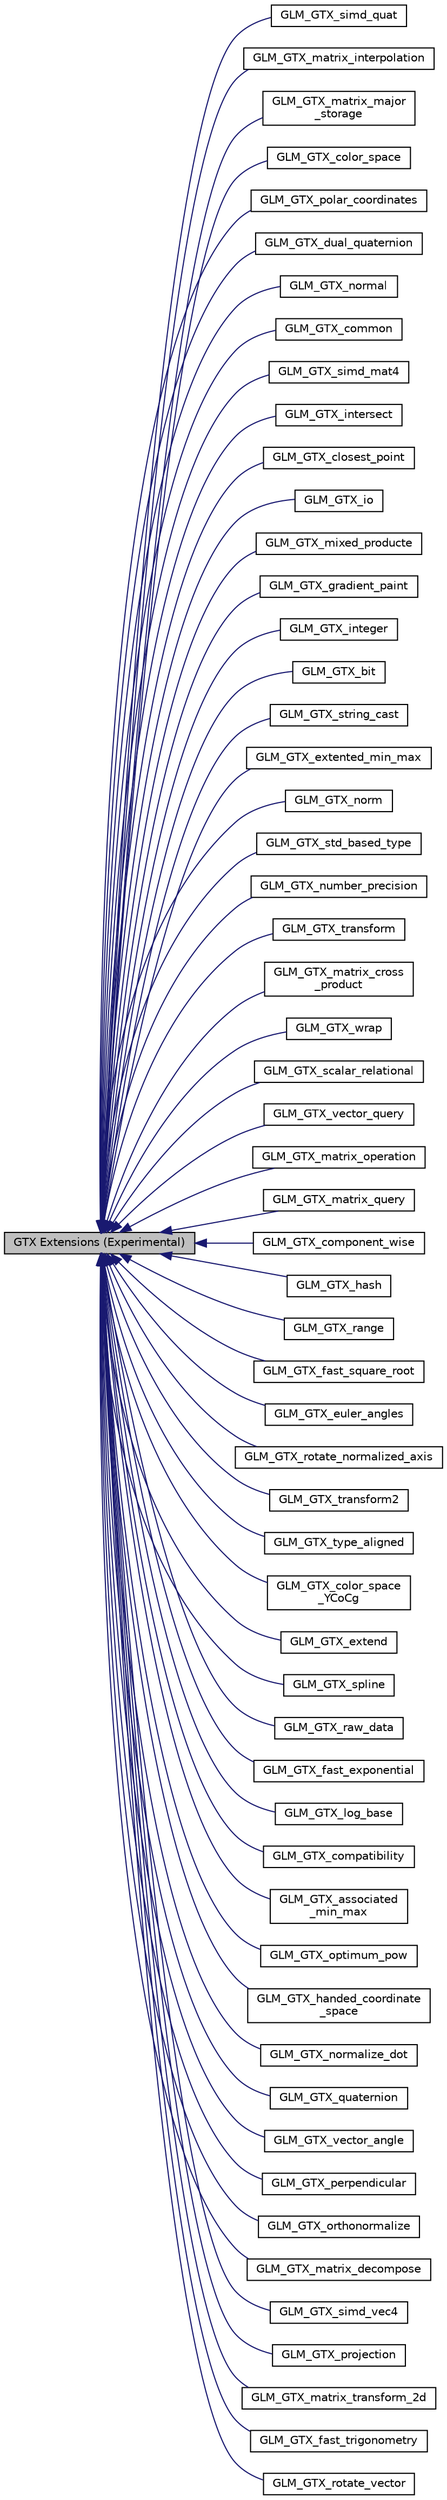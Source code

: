 digraph "GTX Extensions (Experimental)"
{
  edge [fontname="Helvetica",fontsize="10",labelfontname="Helvetica",labelfontsize="10"];
  node [fontname="Helvetica",fontsize="10",shape=record];
  rankdir=LR;
  Node47 [label="GLM_GTX_simd_quat",height=0.2,width=0.4,color="black", fillcolor="white", style="filled",URL="$group__gtx__simd__quat.html",tooltip="SIMD implementation of quat type. "];
  Node25 [label="GLM_GTX_matrix_interpolation",height=0.2,width=0.4,color="black", fillcolor="white", style="filled",URL="$group__gtx__matrix__interpolation.html",tooltip="Allows to directly interpolate two exiciting matrices. "];
  Node26 [label="GLM_GTX_matrix_major\l_storage",height=0.2,width=0.4,color="black", fillcolor="white", style="filled",URL="$group__gtx__matrix__major__storage.html",tooltip="Build matrices with specific matrix order, row or column. "];
  Node4 [label="GLM_GTX_color_space",height=0.2,width=0.4,color="black", fillcolor="white", style="filled",URL="$group__gtx__color__space.html",tooltip="Related to RGB to HSV conversions and operations. "];
  Node38 [label="GLM_GTX_polar_coordinates",height=0.2,width=0.4,color="black", fillcolor="white", style="filled",URL="$group__gtx__polar__coordinates.html",tooltip="Conversion from Euclidean space to polar space and revert. "];
  Node0 [label="GTX Extensions (Experimental)",height=0.2,width=0.4,color="black", fillcolor="grey75", style="filled" fontcolor="black"];
  Node9 [label="GLM_GTX_dual_quaternion",height=0.2,width=0.4,color="black", fillcolor="white", style="filled",URL="$group__gtx__dual__quaternion.html",tooltip="Defines a templated dual-quaternion type and several dual-quaternion operations. "];
  Node32 [label="GLM_GTX_normal",height=0.2,width=0.4,color="black", fillcolor="white", style="filled",URL="$group__gtx__normal.html",tooltip="Compute the normal of a triangle. "];
  Node6 [label="GLM_GTX_common",height=0.2,width=0.4,color="black", fillcolor="white", style="filled",URL="$group__gtx__common.html",tooltip="Provide functions to increase the compatibility with Cg and HLSL languages. "];
  Node46 [label="GLM_GTX_simd_mat4",height=0.2,width=0.4,color="black", fillcolor="white", style="filled",URL="$group__gtx__simd__mat4.html",tooltip="SIMD implementation of mat4 type. "];
  Node20 [label="GLM_GTX_intersect",height=0.2,width=0.4,color="black", fillcolor="white", style="filled",URL="$group__gtx__intersect.html",tooltip="Add intersection functions. "];
  Node3 [label="GLM_GTX_closest_point",height=0.2,width=0.4,color="black", fillcolor="white", style="filled",URL="$group__gtx__closest__point.html",tooltip="Find the point on a straight line which is the closet of a point. "];
  Node21 [label="GLM_GTX_io",height=0.2,width=0.4,color="black", fillcolor="white", style="filled",URL="$group__gtx__io.html",tooltip="std::[w]ostream support for glm types "];
  Node30 [label="GLM_GTX_mixed_producte",height=0.2,width=0.4,color="black", fillcolor="white", style="filled",URL="$group__gtx__mixed__product.html",tooltip="Mixed product of 3 vectors. "];
  Node16 [label="GLM_GTX_gradient_paint",height=0.2,width=0.4,color="black", fillcolor="white", style="filled",URL="$group__gtx__gradient__paint.html",tooltip="Functions that return the color of procedural gradient for specific coordinates. &lt;glm/gtx/gradient_pa..."];
  Node19 [label="GLM_GTX_integer",height=0.2,width=0.4,color="black", fillcolor="white", style="filled",URL="$group__gtx__integer.html",tooltip="Add support for integer for core functions. "];
  Node2 [label="GLM_GTX_bit",height=0.2,width=0.4,color="black", fillcolor="white", style="filled",URL="$group__gtx__bit.html",tooltip="Allow to perform bit operations on integer values. "];
  Node51 [label="GLM_GTX_string_cast",height=0.2,width=0.4,color="black", fillcolor="white", style="filled",URL="$group__gtx__string__cast.html",tooltip="Setup strings for GLM type values. "];
  Node12 [label="GLM_GTX_extented_min_max",height=0.2,width=0.4,color="black", fillcolor="white", style="filled",URL="$group__gtx__extented__min__max.html"];
  Node31 [label="GLM_GTX_norm",height=0.2,width=0.4,color="black", fillcolor="white", style="filled",URL="$group__gtx__norm.html",tooltip="Various ways to compute vector norms. "];
  Node50 [label="GLM_GTX_std_based_type",height=0.2,width=0.4,color="black", fillcolor="white", style="filled",URL="$group__gtx__std__based__type.html",tooltip="Adds vector types based on STL value types. &lt;glm/gtx/std_based_type.hpp&gt; need to be included to use t..."];
  Node34 [label="GLM_GTX_number_precision",height=0.2,width=0.4,color="black", fillcolor="white", style="filled",URL="$group__gtx__number__precision.html",tooltip="Defined size types. "];
  Node52 [label="GLM_GTX_transform",height=0.2,width=0.4,color="black", fillcolor="white", style="filled",URL="$group__gtx__transform.html",tooltip="Add transformation matrices. "];
  Node23 [label="GLM_GTX_matrix_cross\l_product",height=0.2,width=0.4,color="black", fillcolor="white", style="filled",URL="$group__gtx__matrix__cross__product.html",tooltip="Build cross product matrices. "];
  Node57 [label="GLM_GTX_wrap",height=0.2,width=0.4,color="black", fillcolor="white", style="filled",URL="$group__gtx__wrap.html",tooltip="Wrapping mode of texture coordinates. "];
  Node45 [label="GLM_GTX_scalar_relational",height=0.2,width=0.4,color="black", fillcolor="white", style="filled",URL="$group__gtx__scalar__relational.html",tooltip="Extend a position from a source to a position at a defined length. "];
  Node56 [label="GLM_GTX_vector_query",height=0.2,width=0.4,color="black", fillcolor="white", style="filled",URL="$group__gtx__vector__query.html",tooltip="Query informations of vector types. "];
  Node27 [label="GLM_GTX_matrix_operation",height=0.2,width=0.4,color="black", fillcolor="white", style="filled",URL="$group__gtx__matrix__operation.html",tooltip="Build diagonal matrices from vectors. "];
  Node28 [label="GLM_GTX_matrix_query",height=0.2,width=0.4,color="black", fillcolor="white", style="filled",URL="$group__gtx__matrix__query.html",tooltip="Query to evaluate matrix properties. "];
  Node8 [label="GLM_GTX_component_wise",height=0.2,width=0.4,color="black", fillcolor="white", style="filled",URL="$group__gtx__component__wise.html",tooltip="Operations between components of a type. "];
  Node18 [label="GLM_GTX_hash",height=0.2,width=0.4,color="black", fillcolor="white", style="filled",URL="$group__gtx__hash.html",tooltip="Add std::hash support for glm types. "];
  Node41 [label="GLM_GTX_range",height=0.2,width=0.4,color="black", fillcolor="white", style="filled",URL="$group__gtx__range.html",tooltip="Defines begin and end for vectors and matrices. Useful for range-based for loop. The range is defined..."];
  Node14 [label="GLM_GTX_fast_square_root",height=0.2,width=0.4,color="black", fillcolor="white", style="filled",URL="$group__gtx__fast__square__root.html",tooltip="Fast but less accurate implementations of square root based functions. "];
  Node10 [label="GLM_GTX_euler_angles",height=0.2,width=0.4,color="black", fillcolor="white", style="filled",URL="$group__gtx__euler__angles.html",tooltip="Build matrices from Euler angles. "];
  Node43 [label="GLM_GTX_rotate_normalized_axis",height=0.2,width=0.4,color="black", fillcolor="white", style="filled",URL="$group__gtx__rotate__normalized__axis.html",tooltip="Quaternions and matrices rotations around normalized axis. "];
  Node53 [label="GLM_GTX_transform2",height=0.2,width=0.4,color="black", fillcolor="white", style="filled",URL="$group__gtx__transform2.html",tooltip="Add extra transformation matrices. "];
  Node54 [label="GLM_GTX_type_aligned",height=0.2,width=0.4,color="black", fillcolor="white", style="filled",URL="$group__gtx__type__aligned.html",tooltip="Defines aligned types. "];
  Node5 [label="GLM_GTX_color_space\l_YCoCg",height=0.2,width=0.4,color="black", fillcolor="white", style="filled",URL="$group__gtx__color__space___y_co_cg.html",tooltip="RGB to YCoCg conversions and operations. "];
  Node11 [label="GLM_GTX_extend",height=0.2,width=0.4,color="black", fillcolor="white", style="filled",URL="$group__gtx__extend.html",tooltip="Extend a position from a source to a position at a defined length. "];
  Node49 [label="GLM_GTX_spline",height=0.2,width=0.4,color="black", fillcolor="white", style="filled",URL="$group__gtx__spline.html",tooltip="Spline functions. "];
  Node42 [label="GLM_GTX_raw_data",height=0.2,width=0.4,color="black", fillcolor="white", style="filled",URL="$group__gtx__raw__data.html",tooltip="Projection of a vector to other one. "];
  Node13 [label="GLM_GTX_fast_exponential",height=0.2,width=0.4,color="black", fillcolor="white", style="filled",URL="$group__gtx__fast__exponential.html",tooltip="Fast but less accurate implementations of exponential based functions. "];
  Node22 [label="GLM_GTX_log_base",height=0.2,width=0.4,color="black", fillcolor="white", style="filled",URL="$group__gtx__log__base.html",tooltip="Logarithm for any base. base can be a vector or a scalar. "];
  Node7 [label="GLM_GTX_compatibility",height=0.2,width=0.4,color="black", fillcolor="white", style="filled",URL="$group__gtx__compatibility.html",tooltip="Provide functions to increase the compatibility with Cg and HLSL languages. "];
  Node1 [label="GLM_GTX_associated\l_min_max",height=0.2,width=0.4,color="black", fillcolor="white", style="filled",URL="$group__gtx__associated__min__max.html",tooltip="Min and max functions that return associated values not the compared onces. &lt;glm/gtx/associated_min_m..."];
  Node35 [label="GLM_GTX_optimum_pow",height=0.2,width=0.4,color="black", fillcolor="white", style="filled",URL="$group__gtx__optimum__pow.html",tooltip="Integer exponentiation of power functions. "];
  Node17 [label="GLM_GTX_handed_coordinate\l_space",height=0.2,width=0.4,color="black", fillcolor="white", style="filled",URL="$group__gtx__handed__coordinate__space.html",tooltip="To know if a set of three basis vectors defines a right or left-handed coordinate system..."];
  Node33 [label="GLM_GTX_normalize_dot",height=0.2,width=0.4,color="black", fillcolor="white", style="filled",URL="$group__gtx__normalize__dot.html",tooltip="Dot product of vectors that need to be normalize with a single square root. "];
  Node40 [label="GLM_GTX_quaternion",height=0.2,width=0.4,color="black", fillcolor="white", style="filled",URL="$group__gtx__quaternion.html",tooltip="Extented quaternion types and functions. "];
  Node55 [label="GLM_GTX_vector_angle",height=0.2,width=0.4,color="black", fillcolor="white", style="filled",URL="$group__gtx__vector__angle.html",tooltip="Compute angle between vectors. "];
  Node37 [label="GLM_GTX_perpendicular",height=0.2,width=0.4,color="black", fillcolor="white", style="filled",URL="$group__gtx__perpendicular.html",tooltip="Perpendicular of a vector from other one. "];
  Node36 [label="GLM_GTX_orthonormalize",height=0.2,width=0.4,color="black", fillcolor="white", style="filled",URL="$group__gtx__orthonormalize.html",tooltip="Orthonormalize matrices. "];
  Node24 [label="GLM_GTX_matrix_decompose",height=0.2,width=0.4,color="black", fillcolor="white", style="filled",URL="$group__gtx__matrix__decompose.html",tooltip="Decomposes a model matrix to translations, rotation and scale components. "];
  Node48 [label="GLM_GTX_simd_vec4",height=0.2,width=0.4,color="black", fillcolor="white", style="filled",URL="$group__gtx__simd__vec4.html",tooltip="SIMD implementation of vec4 type. "];
  Node39 [label="GLM_GTX_projection",height=0.2,width=0.4,color="black", fillcolor="white", style="filled",URL="$group__gtx__projection.html",tooltip="Projection of a vector to other one. "];
  Node29 [label="GLM_GTX_matrix_transform_2d",height=0.2,width=0.4,color="black", fillcolor="white", style="filled",URL="$group__gtx__matrix__transform__2d.html",tooltip="Defines functions that generate common 2d transformation matrices. "];
  Node15 [label="GLM_GTX_fast_trigonometry",height=0.2,width=0.4,color="black", fillcolor="white", style="filled",URL="$group__gtx__fast__trigonometry.html",tooltip="Fast but less accurate implementations of trigonometric functions. "];
  Node44 [label="GLM_GTX_rotate_vector",height=0.2,width=0.4,color="black", fillcolor="white", style="filled",URL="$group__gtx__rotate__vector.html",tooltip="Function to directly rotate a vector. "];
  Node0->Node1 [shape=plaintext, color="midnightblue", dir="back", style="solid"];
  Node0->Node2 [shape=plaintext, color="midnightblue", dir="back", style="solid"];
  Node0->Node3 [shape=plaintext, color="midnightblue", dir="back", style="solid"];
  Node0->Node4 [shape=plaintext, color="midnightblue", dir="back", style="solid"];
  Node0->Node5 [shape=plaintext, color="midnightblue", dir="back", style="solid"];
  Node0->Node6 [shape=plaintext, color="midnightblue", dir="back", style="solid"];
  Node0->Node7 [shape=plaintext, color="midnightblue", dir="back", style="solid"];
  Node0->Node8 [shape=plaintext, color="midnightblue", dir="back", style="solid"];
  Node0->Node9 [shape=plaintext, color="midnightblue", dir="back", style="solid"];
  Node0->Node10 [shape=plaintext, color="midnightblue", dir="back", style="solid"];
  Node0->Node11 [shape=plaintext, color="midnightblue", dir="back", style="solid"];
  Node0->Node12 [shape=plaintext, color="midnightblue", dir="back", style="solid"];
  Node0->Node13 [shape=plaintext, color="midnightblue", dir="back", style="solid"];
  Node0->Node14 [shape=plaintext, color="midnightblue", dir="back", style="solid"];
  Node0->Node15 [shape=plaintext, color="midnightblue", dir="back", style="solid"];
  Node0->Node16 [shape=plaintext, color="midnightblue", dir="back", style="solid"];
  Node0->Node17 [shape=plaintext, color="midnightblue", dir="back", style="solid"];
  Node0->Node18 [shape=plaintext, color="midnightblue", dir="back", style="solid"];
  Node0->Node19 [shape=plaintext, color="midnightblue", dir="back", style="solid"];
  Node0->Node20 [shape=plaintext, color="midnightblue", dir="back", style="solid"];
  Node0->Node21 [shape=plaintext, color="midnightblue", dir="back", style="solid"];
  Node0->Node22 [shape=plaintext, color="midnightblue", dir="back", style="solid"];
  Node0->Node23 [shape=plaintext, color="midnightblue", dir="back", style="solid"];
  Node0->Node24 [shape=plaintext, color="midnightblue", dir="back", style="solid"];
  Node0->Node25 [shape=plaintext, color="midnightblue", dir="back", style="solid"];
  Node0->Node26 [shape=plaintext, color="midnightblue", dir="back", style="solid"];
  Node0->Node27 [shape=plaintext, color="midnightblue", dir="back", style="solid"];
  Node0->Node28 [shape=plaintext, color="midnightblue", dir="back", style="solid"];
  Node0->Node29 [shape=plaintext, color="midnightblue", dir="back", style="solid"];
  Node0->Node30 [shape=plaintext, color="midnightblue", dir="back", style="solid"];
  Node0->Node31 [shape=plaintext, color="midnightblue", dir="back", style="solid"];
  Node0->Node32 [shape=plaintext, color="midnightblue", dir="back", style="solid"];
  Node0->Node33 [shape=plaintext, color="midnightblue", dir="back", style="solid"];
  Node0->Node34 [shape=plaintext, color="midnightblue", dir="back", style="solid"];
  Node0->Node35 [shape=plaintext, color="midnightblue", dir="back", style="solid"];
  Node0->Node36 [shape=plaintext, color="midnightblue", dir="back", style="solid"];
  Node0->Node37 [shape=plaintext, color="midnightblue", dir="back", style="solid"];
  Node0->Node38 [shape=plaintext, color="midnightblue", dir="back", style="solid"];
  Node0->Node39 [shape=plaintext, color="midnightblue", dir="back", style="solid"];
  Node0->Node40 [shape=plaintext, color="midnightblue", dir="back", style="solid"];
  Node0->Node41 [shape=plaintext, color="midnightblue", dir="back", style="solid"];
  Node0->Node42 [shape=plaintext, color="midnightblue", dir="back", style="solid"];
  Node0->Node43 [shape=plaintext, color="midnightblue", dir="back", style="solid"];
  Node0->Node44 [shape=plaintext, color="midnightblue", dir="back", style="solid"];
  Node0->Node45 [shape=plaintext, color="midnightblue", dir="back", style="solid"];
  Node0->Node46 [shape=plaintext, color="midnightblue", dir="back", style="solid"];
  Node0->Node47 [shape=plaintext, color="midnightblue", dir="back", style="solid"];
  Node0->Node48 [shape=plaintext, color="midnightblue", dir="back", style="solid"];
  Node0->Node49 [shape=plaintext, color="midnightblue", dir="back", style="solid"];
  Node0->Node50 [shape=plaintext, color="midnightblue", dir="back", style="solid"];
  Node0->Node51 [shape=plaintext, color="midnightblue", dir="back", style="solid"];
  Node0->Node52 [shape=plaintext, color="midnightblue", dir="back", style="solid"];
  Node0->Node53 [shape=plaintext, color="midnightblue", dir="back", style="solid"];
  Node0->Node54 [shape=plaintext, color="midnightblue", dir="back", style="solid"];
  Node0->Node55 [shape=plaintext, color="midnightblue", dir="back", style="solid"];
  Node0->Node56 [shape=plaintext, color="midnightblue", dir="back", style="solid"];
  Node0->Node57 [shape=plaintext, color="midnightblue", dir="back", style="solid"];
}
